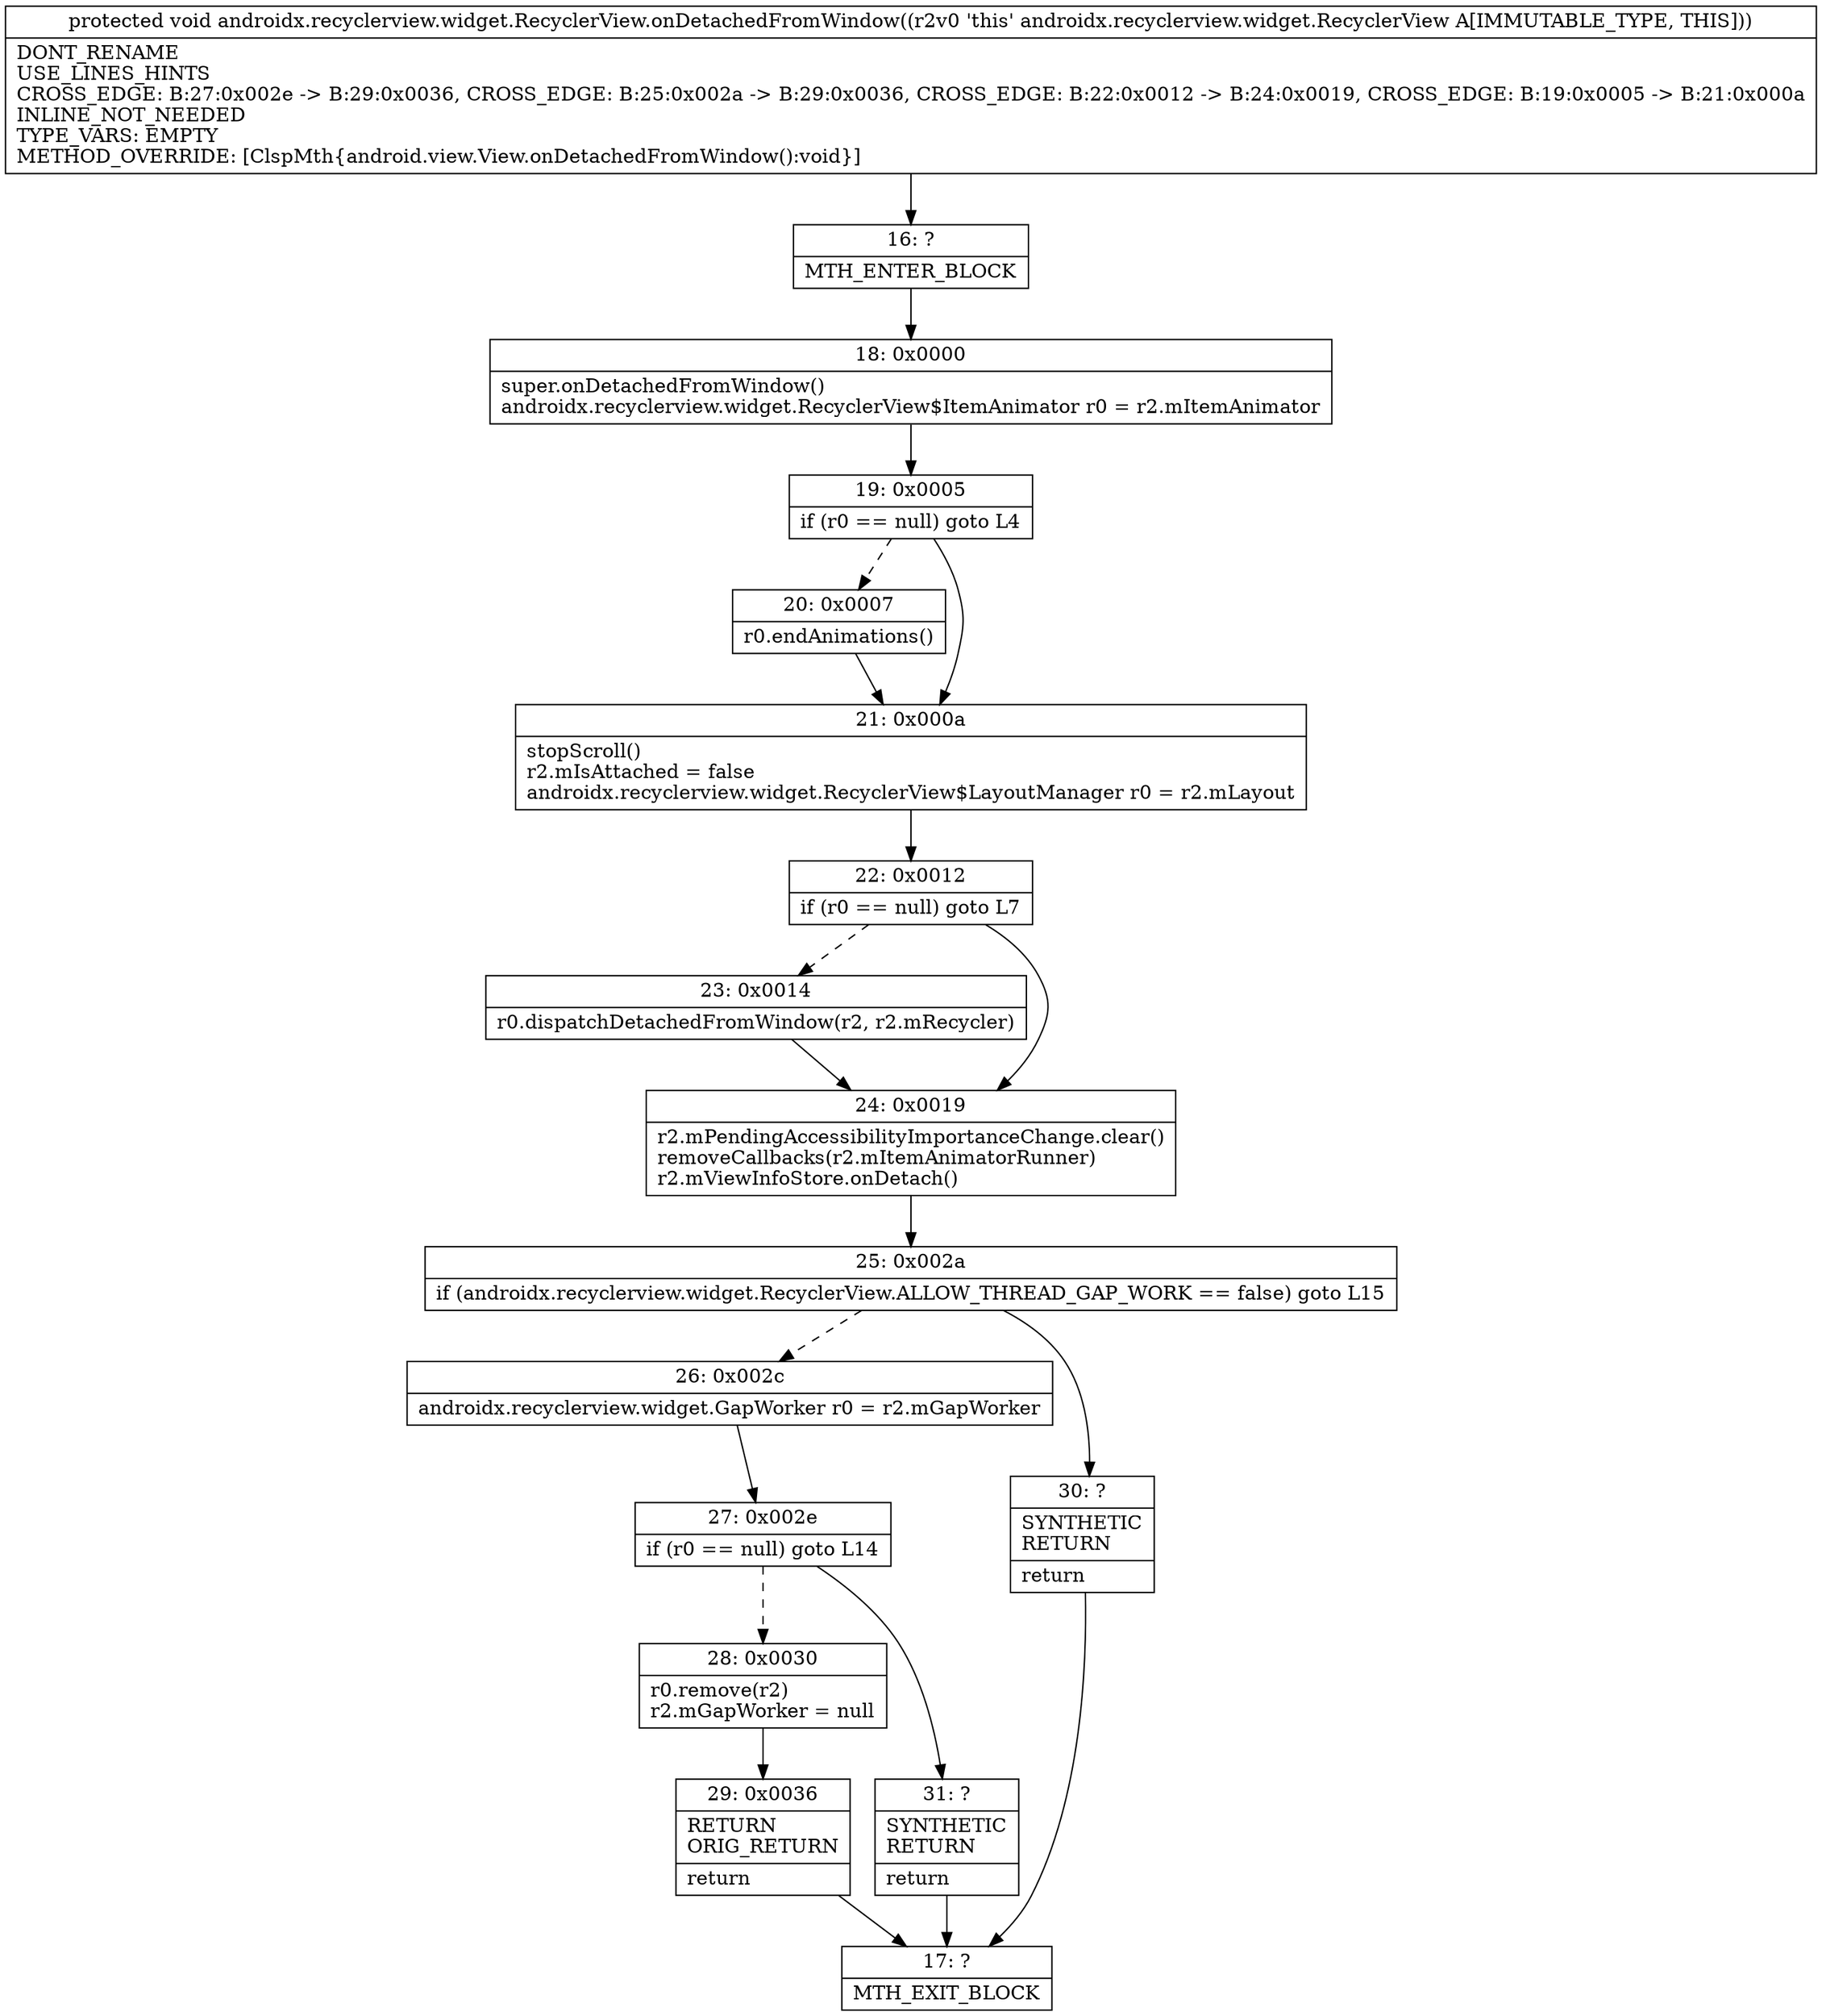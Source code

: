 digraph "CFG forandroidx.recyclerview.widget.RecyclerView.onDetachedFromWindow()V" {
Node_16 [shape=record,label="{16\:\ ?|MTH_ENTER_BLOCK\l}"];
Node_18 [shape=record,label="{18\:\ 0x0000|super.onDetachedFromWindow()\landroidx.recyclerview.widget.RecyclerView$ItemAnimator r0 = r2.mItemAnimator\l}"];
Node_19 [shape=record,label="{19\:\ 0x0005|if (r0 == null) goto L4\l}"];
Node_20 [shape=record,label="{20\:\ 0x0007|r0.endAnimations()\l}"];
Node_21 [shape=record,label="{21\:\ 0x000a|stopScroll()\lr2.mIsAttached = false\landroidx.recyclerview.widget.RecyclerView$LayoutManager r0 = r2.mLayout\l}"];
Node_22 [shape=record,label="{22\:\ 0x0012|if (r0 == null) goto L7\l}"];
Node_23 [shape=record,label="{23\:\ 0x0014|r0.dispatchDetachedFromWindow(r2, r2.mRecycler)\l}"];
Node_24 [shape=record,label="{24\:\ 0x0019|r2.mPendingAccessibilityImportanceChange.clear()\lremoveCallbacks(r2.mItemAnimatorRunner)\lr2.mViewInfoStore.onDetach()\l}"];
Node_25 [shape=record,label="{25\:\ 0x002a|if (androidx.recyclerview.widget.RecyclerView.ALLOW_THREAD_GAP_WORK == false) goto L15\l}"];
Node_26 [shape=record,label="{26\:\ 0x002c|androidx.recyclerview.widget.GapWorker r0 = r2.mGapWorker\l}"];
Node_27 [shape=record,label="{27\:\ 0x002e|if (r0 == null) goto L14\l}"];
Node_28 [shape=record,label="{28\:\ 0x0030|r0.remove(r2)\lr2.mGapWorker = null\l}"];
Node_29 [shape=record,label="{29\:\ 0x0036|RETURN\lORIG_RETURN\l|return\l}"];
Node_17 [shape=record,label="{17\:\ ?|MTH_EXIT_BLOCK\l}"];
Node_31 [shape=record,label="{31\:\ ?|SYNTHETIC\lRETURN\l|return\l}"];
Node_30 [shape=record,label="{30\:\ ?|SYNTHETIC\lRETURN\l|return\l}"];
MethodNode[shape=record,label="{protected void androidx.recyclerview.widget.RecyclerView.onDetachedFromWindow((r2v0 'this' androidx.recyclerview.widget.RecyclerView A[IMMUTABLE_TYPE, THIS]))  | DONT_RENAME\lUSE_LINES_HINTS\lCROSS_EDGE: B:27:0x002e \-\> B:29:0x0036, CROSS_EDGE: B:25:0x002a \-\> B:29:0x0036, CROSS_EDGE: B:22:0x0012 \-\> B:24:0x0019, CROSS_EDGE: B:19:0x0005 \-\> B:21:0x000a\lINLINE_NOT_NEEDED\lTYPE_VARS: EMPTY\lMETHOD_OVERRIDE: [ClspMth\{android.view.View.onDetachedFromWindow():void\}]\l}"];
MethodNode -> Node_16;Node_16 -> Node_18;
Node_18 -> Node_19;
Node_19 -> Node_20[style=dashed];
Node_19 -> Node_21;
Node_20 -> Node_21;
Node_21 -> Node_22;
Node_22 -> Node_23[style=dashed];
Node_22 -> Node_24;
Node_23 -> Node_24;
Node_24 -> Node_25;
Node_25 -> Node_26[style=dashed];
Node_25 -> Node_30;
Node_26 -> Node_27;
Node_27 -> Node_28[style=dashed];
Node_27 -> Node_31;
Node_28 -> Node_29;
Node_29 -> Node_17;
Node_31 -> Node_17;
Node_30 -> Node_17;
}

